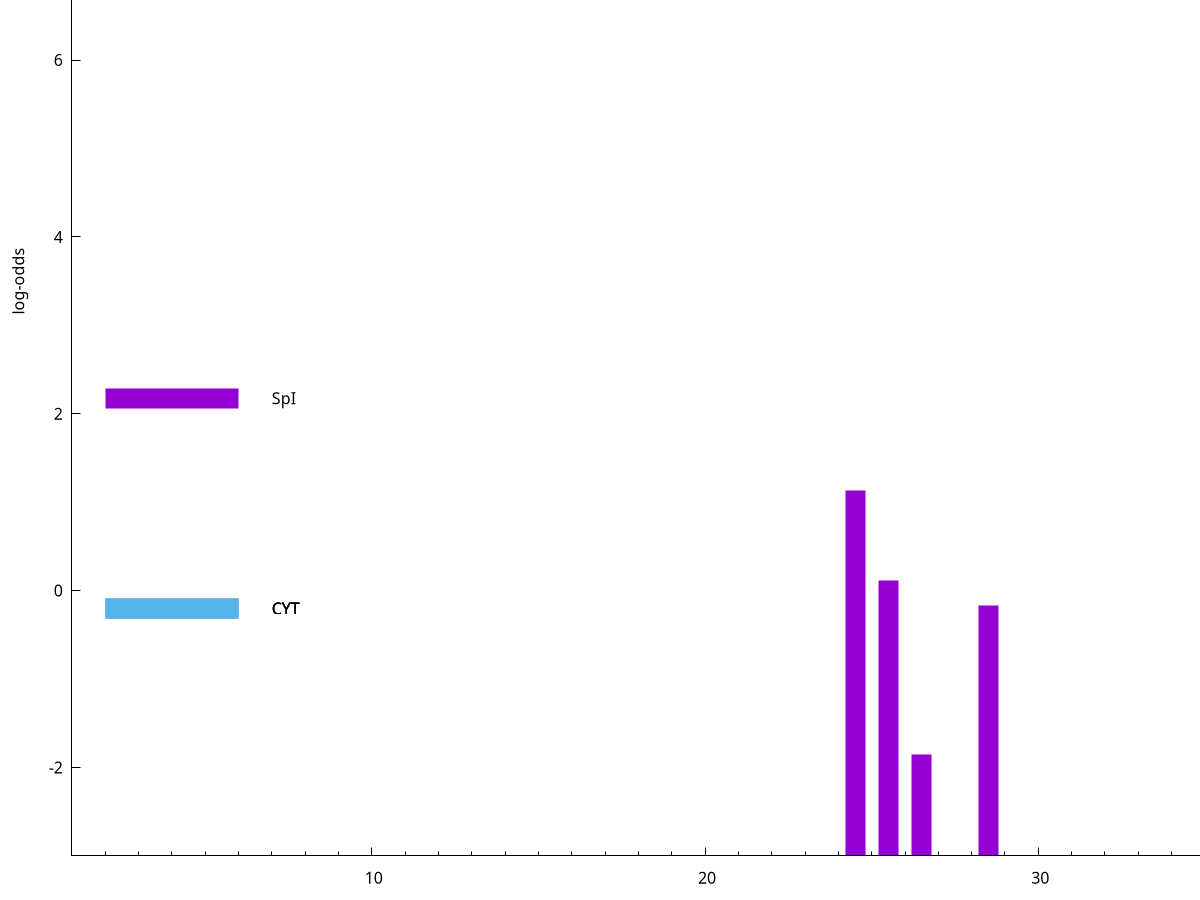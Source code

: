 set title "LipoP predictions for SRR5666568.gff"
set size 2., 1.4
set xrange [1:70] 
set mxtics 10
set yrange [-3:10]
set y2range [0:13]
set ylabel "log-odds"
set term postscript eps color solid "Helvetica" 30
set output "SRR5666568.gff415.eps"
set arrow from 2,8.23836 to 6,8.23836 nohead lt 4 lw 20
set label "TMH" at 7,8.23836
set arrow from 2,2.17391 to 6,2.17391 nohead lt 1 lw 20
set label "SpI" at 7,2.17391
set arrow from 2,-0.200913 to 6,-0.200913 nohead lt 3 lw 20
set label "CYT" at 7,-0.200913
set arrow from 2,-0.200913 to 6,-0.200913 nohead lt 3 lw 20
set label "CYT" at 7,-0.200913
set arrow from 2,-0.200913 to 6,-0.200913 nohead lt 3 lw 20
set label "CYT" at 7,-0.200913
set arrow from 2,8.23836 to 6,8.23836 nohead lt 4 lw 20
set label "TMH" at 7,8.23836
# NOTE: The scores below are the log-odds scores with the threshold
# NOTE: subtracted (a hack to make gnuplot make the histogram all
# NOTE: look nice).
plot "-" axes x1y2 title "" with impulses lt 1 lw 20
24.500000 4.131460
25.500000 3.115226
28.500000 2.826740
26.500000 1.143670
e
exit
